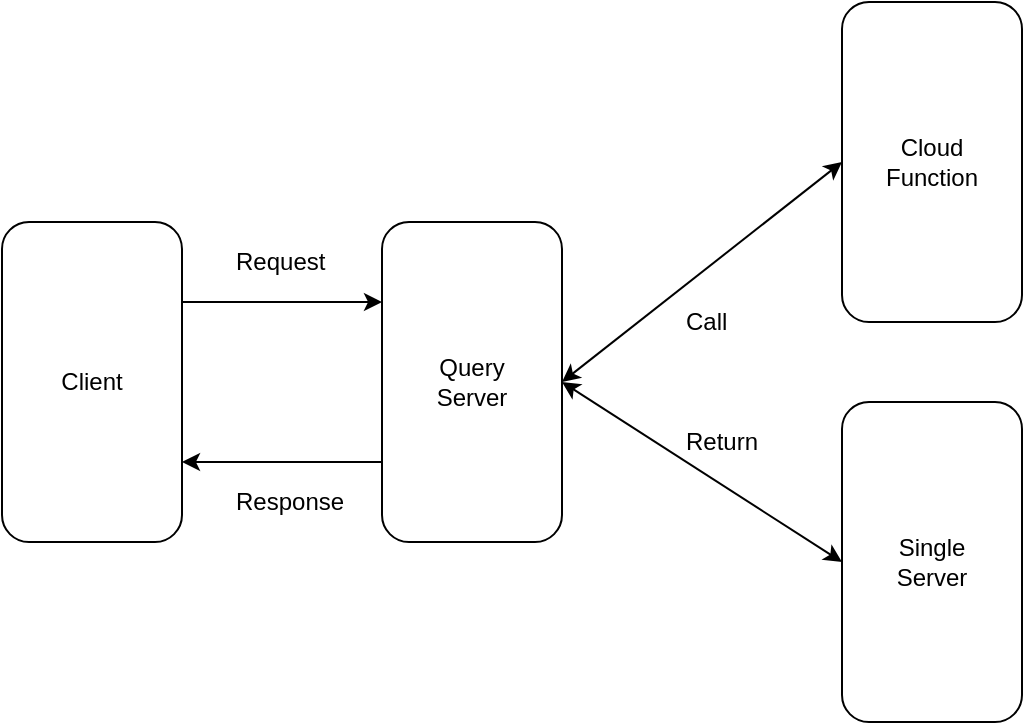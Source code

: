 <mxfile version="12.2.4"><diagram id="xu85aGPm4MBASplMDEL6"><mxGraphModel dx="473" dy="499" grid="0" gridSize="10" guides="1" tooltips="1" connect="1" arrows="1" fold="1" page="1" pageScale="1" pageWidth="827" pageHeight="1169" math="0" shadow="0"><root><mxCell id="0"/><mxCell id="1" parent="0"/><mxCell id="9" style="edgeStyle=orthogonalEdgeStyle;rounded=0;orthogonalLoop=1;jettySize=auto;html=1;exitX=1;exitY=0.25;exitDx=0;exitDy=0;entryX=0;entryY=0.25;entryDx=0;entryDy=0;" edge="1" parent="1" source="2" target="3"><mxGeometry relative="1" as="geometry"/></mxCell><mxCell id="2" value="Client" style="rounded=1;whiteSpace=wrap;html=1;" vertex="1" parent="1"><mxGeometry x="60" y="170" width="90" height="160" as="geometry"/></mxCell><mxCell id="12" style="edgeStyle=orthogonalEdgeStyle;rounded=0;orthogonalLoop=1;jettySize=auto;html=1;exitX=0;exitY=0.75;exitDx=0;exitDy=0;entryX=1;entryY=0.75;entryDx=0;entryDy=0;" edge="1" parent="1" source="3" target="2"><mxGeometry relative="1" as="geometry"/></mxCell><mxCell id="3" value="Query&lt;br&gt;Server" style="rounded=1;whiteSpace=wrap;html=1;" vertex="1" parent="1"><mxGeometry x="250" y="170" width="90" height="160" as="geometry"/></mxCell><mxCell id="4" value="Cloud&lt;br&gt;Function" style="rounded=1;whiteSpace=wrap;html=1;" vertex="1" parent="1"><mxGeometry x="480" y="60" width="90" height="160" as="geometry"/></mxCell><mxCell id="5" value="Single&lt;br&gt;Server" style="rounded=1;whiteSpace=wrap;html=1;" vertex="1" parent="1"><mxGeometry x="480" y="260" width="90" height="160" as="geometry"/></mxCell><mxCell id="6" value="" style="endArrow=classic;startArrow=classic;html=1;entryX=0;entryY=0.5;entryDx=0;entryDy=0;" edge="1" parent="1" target="4"><mxGeometry width="50" height="50" relative="1" as="geometry"><mxPoint x="340" y="250" as="sourcePoint"/><mxPoint x="390" y="200" as="targetPoint"/></mxGeometry></mxCell><mxCell id="8" value="" style="endArrow=classic;startArrow=classic;html=1;entryX=0;entryY=0.5;entryDx=0;entryDy=0;" edge="1" parent="1" target="5"><mxGeometry width="50" height="50" relative="1" as="geometry"><mxPoint x="340" y="250" as="sourcePoint"/><mxPoint x="390" y="200" as="targetPoint"/></mxGeometry></mxCell><mxCell id="10" value="Request&lt;br&gt;" style="text;html=1;resizable=0;points=[];autosize=1;align=left;verticalAlign=top;spacingTop=-4;" vertex="1" parent="1"><mxGeometry x="175" y="180" width="60" height="10" as="geometry"/></mxCell><mxCell id="13" value="Response&lt;br&gt;" style="text;html=1;resizable=0;points=[];autosize=1;align=left;verticalAlign=top;spacingTop=-4;" vertex="1" parent="1"><mxGeometry x="175" y="300" width="70" height="10" as="geometry"/></mxCell><mxCell id="14" value="Call&lt;br&gt;" style="text;html=1;resizable=0;points=[];autosize=1;align=left;verticalAlign=top;spacingTop=-4;" vertex="1" parent="1"><mxGeometry x="400" y="210" width="40" height="10" as="geometry"/></mxCell><mxCell id="15" value="Return&lt;br&gt;" style="text;html=1;resizable=0;points=[];autosize=1;align=left;verticalAlign=top;spacingTop=-4;" vertex="1" parent="1"><mxGeometry x="400" y="270" width="50" height="10" as="geometry"/></mxCell></root></mxGraphModel></diagram></mxfile>